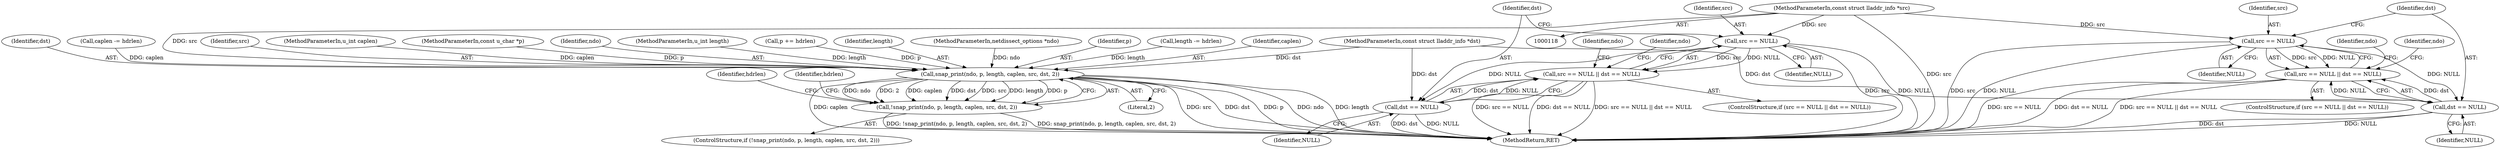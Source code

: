 digraph "0_tcpdump_1dcd10aceabbc03bf571ea32b892c522cbe923de_10@pointer" {
"1000123" [label="(MethodParameterIn,const struct lladdr_info *src)"];
"1000351" [label="(Call,snap_print(ndo, p, length, caplen, src, dst, 2))"];
"1000350" [label="(Call,!snap_print(ndo, p, length, caplen, src, dst, 2))"];
"1000492" [label="(Call,src == NULL)"];
"1000491" [label="(Call,src == NULL || dst == NULL)"];
"1000495" [label="(Call,dst == NULL)"];
"1000533" [label="(Call,src == NULL)"];
"1000532" [label="(Call,src == NULL || dst == NULL)"];
"1000536" [label="(Call,dst == NULL)"];
"1000327" [label="(Call,p += hdrlen)"];
"1000531" [label="(ControlStructure,if (src == NULL || dst == NULL))"];
"1000500" [label="(Identifier,ndo)"];
"1000354" [label="(Identifier,length)"];
"1000534" [label="(Identifier,src)"];
"1000119" [label="(MethodParameterIn,netdissect_options *ndo)"];
"1000363" [label="(Identifier,hdrlen)"];
"1000510" [label="(Identifier,ndo)"];
"1000353" [label="(Identifier,p)"];
"1000330" [label="(Call,length -= hdrlen)"];
"1000537" [label="(Identifier,dst)"];
"1000123" [label="(MethodParameterIn,const struct lladdr_info *src)"];
"1000491" [label="(Call,src == NULL || dst == NULL)"];
"1000497" [label="(Identifier,NULL)"];
"1000538" [label="(Identifier,NULL)"];
"1000754" [label="(MethodReturn,RET)"];
"1000541" [label="(Identifier,ndo)"];
"1000351" [label="(Call,snap_print(ndo, p, length, caplen, src, dst, 2))"];
"1000349" [label="(ControlStructure,if (!snap_print(ndo, p, length, caplen, src, dst, 2)))"];
"1000355" [label="(Identifier,caplen)"];
"1000357" [label="(Identifier,dst)"];
"1000356" [label="(Identifier,src)"];
"1000493" [label="(Identifier,src)"];
"1000496" [label="(Identifier,dst)"];
"1000494" [label="(Identifier,NULL)"];
"1000495" [label="(Call,dst == NULL)"];
"1000492" [label="(Call,src == NULL)"];
"1000122" [label="(MethodParameterIn,u_int caplen)"];
"1000532" [label="(Call,src == NULL || dst == NULL)"];
"1000556" [label="(Identifier,ndo)"];
"1000333" [label="(Call,caplen -= hdrlen)"];
"1000368" [label="(Identifier,hdrlen)"];
"1000120" [label="(MethodParameterIn,const u_char *p)"];
"1000535" [label="(Identifier,NULL)"];
"1000352" [label="(Identifier,ndo)"];
"1000536" [label="(Call,dst == NULL)"];
"1000121" [label="(MethodParameterIn,u_int length)"];
"1000490" [label="(ControlStructure,if (src == NULL || dst == NULL))"];
"1000533" [label="(Call,src == NULL)"];
"1000124" [label="(MethodParameterIn,const struct lladdr_info *dst)"];
"1000358" [label="(Literal,2)"];
"1000350" [label="(Call,!snap_print(ndo, p, length, caplen, src, dst, 2))"];
"1000123" -> "1000118"  [label="AST: "];
"1000123" -> "1000754"  [label="DDG: src"];
"1000123" -> "1000351"  [label="DDG: src"];
"1000123" -> "1000492"  [label="DDG: src"];
"1000123" -> "1000533"  [label="DDG: src"];
"1000351" -> "1000350"  [label="AST: "];
"1000351" -> "1000358"  [label="CFG: "];
"1000352" -> "1000351"  [label="AST: "];
"1000353" -> "1000351"  [label="AST: "];
"1000354" -> "1000351"  [label="AST: "];
"1000355" -> "1000351"  [label="AST: "];
"1000356" -> "1000351"  [label="AST: "];
"1000357" -> "1000351"  [label="AST: "];
"1000358" -> "1000351"  [label="AST: "];
"1000350" -> "1000351"  [label="CFG: "];
"1000351" -> "1000754"  [label="DDG: src"];
"1000351" -> "1000754"  [label="DDG: dst"];
"1000351" -> "1000754"  [label="DDG: p"];
"1000351" -> "1000754"  [label="DDG: ndo"];
"1000351" -> "1000754"  [label="DDG: length"];
"1000351" -> "1000754"  [label="DDG: caplen"];
"1000351" -> "1000350"  [label="DDG: ndo"];
"1000351" -> "1000350"  [label="DDG: 2"];
"1000351" -> "1000350"  [label="DDG: caplen"];
"1000351" -> "1000350"  [label="DDG: dst"];
"1000351" -> "1000350"  [label="DDG: src"];
"1000351" -> "1000350"  [label="DDG: length"];
"1000351" -> "1000350"  [label="DDG: p"];
"1000119" -> "1000351"  [label="DDG: ndo"];
"1000327" -> "1000351"  [label="DDG: p"];
"1000120" -> "1000351"  [label="DDG: p"];
"1000330" -> "1000351"  [label="DDG: length"];
"1000121" -> "1000351"  [label="DDG: length"];
"1000333" -> "1000351"  [label="DDG: caplen"];
"1000122" -> "1000351"  [label="DDG: caplen"];
"1000124" -> "1000351"  [label="DDG: dst"];
"1000350" -> "1000349"  [label="AST: "];
"1000363" -> "1000350"  [label="CFG: "];
"1000368" -> "1000350"  [label="CFG: "];
"1000350" -> "1000754"  [label="DDG: snap_print(ndo, p, length, caplen, src, dst, 2)"];
"1000350" -> "1000754"  [label="DDG: !snap_print(ndo, p, length, caplen, src, dst, 2)"];
"1000492" -> "1000491"  [label="AST: "];
"1000492" -> "1000494"  [label="CFG: "];
"1000493" -> "1000492"  [label="AST: "];
"1000494" -> "1000492"  [label="AST: "];
"1000496" -> "1000492"  [label="CFG: "];
"1000491" -> "1000492"  [label="CFG: "];
"1000492" -> "1000754"  [label="DDG: NULL"];
"1000492" -> "1000754"  [label="DDG: src"];
"1000492" -> "1000491"  [label="DDG: src"];
"1000492" -> "1000491"  [label="DDG: NULL"];
"1000492" -> "1000495"  [label="DDG: NULL"];
"1000491" -> "1000490"  [label="AST: "];
"1000491" -> "1000495"  [label="CFG: "];
"1000495" -> "1000491"  [label="AST: "];
"1000500" -> "1000491"  [label="CFG: "];
"1000510" -> "1000491"  [label="CFG: "];
"1000491" -> "1000754"  [label="DDG: dst == NULL"];
"1000491" -> "1000754"  [label="DDG: src == NULL || dst == NULL"];
"1000491" -> "1000754"  [label="DDG: src == NULL"];
"1000495" -> "1000491"  [label="DDG: dst"];
"1000495" -> "1000491"  [label="DDG: NULL"];
"1000495" -> "1000497"  [label="CFG: "];
"1000496" -> "1000495"  [label="AST: "];
"1000497" -> "1000495"  [label="AST: "];
"1000495" -> "1000754"  [label="DDG: dst"];
"1000495" -> "1000754"  [label="DDG: NULL"];
"1000124" -> "1000495"  [label="DDG: dst"];
"1000533" -> "1000532"  [label="AST: "];
"1000533" -> "1000535"  [label="CFG: "];
"1000534" -> "1000533"  [label="AST: "];
"1000535" -> "1000533"  [label="AST: "];
"1000537" -> "1000533"  [label="CFG: "];
"1000532" -> "1000533"  [label="CFG: "];
"1000533" -> "1000754"  [label="DDG: src"];
"1000533" -> "1000754"  [label="DDG: NULL"];
"1000533" -> "1000532"  [label="DDG: src"];
"1000533" -> "1000532"  [label="DDG: NULL"];
"1000533" -> "1000536"  [label="DDG: NULL"];
"1000532" -> "1000531"  [label="AST: "];
"1000532" -> "1000536"  [label="CFG: "];
"1000536" -> "1000532"  [label="AST: "];
"1000541" -> "1000532"  [label="CFG: "];
"1000556" -> "1000532"  [label="CFG: "];
"1000532" -> "1000754"  [label="DDG: src == NULL"];
"1000532" -> "1000754"  [label="DDG: dst == NULL"];
"1000532" -> "1000754"  [label="DDG: src == NULL || dst == NULL"];
"1000536" -> "1000532"  [label="DDG: dst"];
"1000536" -> "1000532"  [label="DDG: NULL"];
"1000536" -> "1000538"  [label="CFG: "];
"1000537" -> "1000536"  [label="AST: "];
"1000538" -> "1000536"  [label="AST: "];
"1000536" -> "1000754"  [label="DDG: NULL"];
"1000536" -> "1000754"  [label="DDG: dst"];
"1000124" -> "1000536"  [label="DDG: dst"];
}
